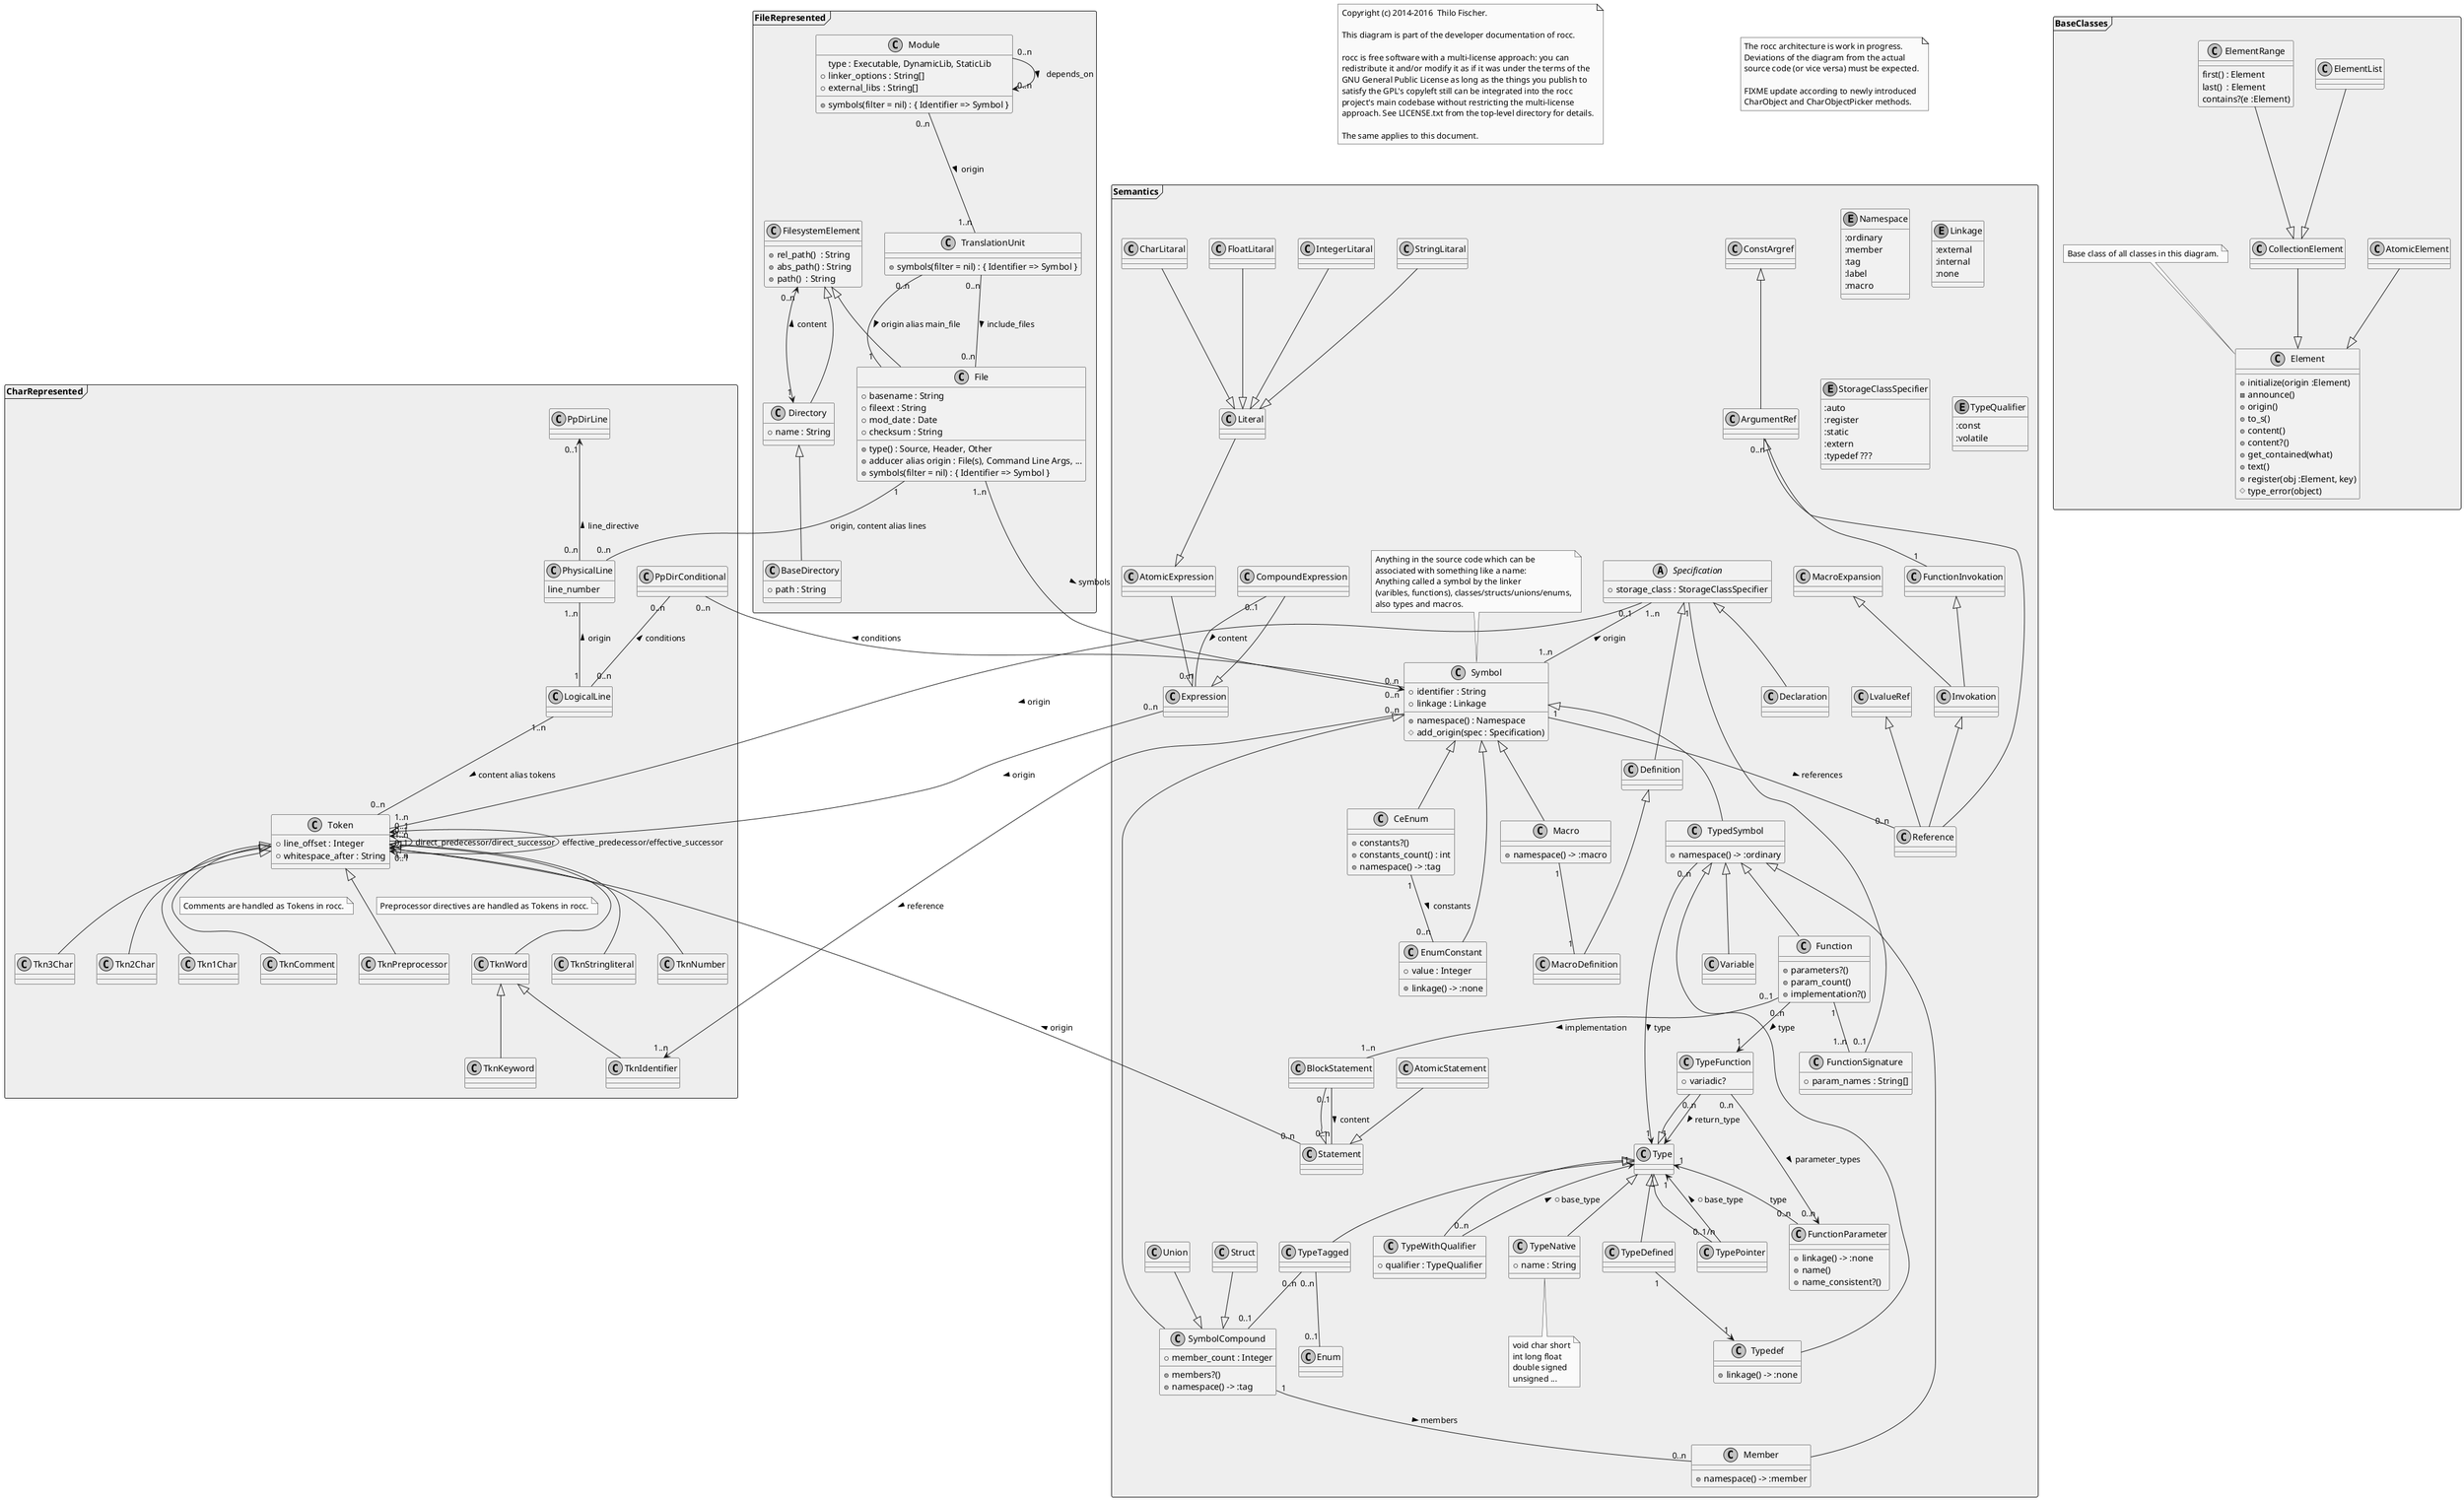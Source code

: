@startuml

note as copyright_note
  Copyright (c) 2014-2016  Thilo Fischer.
  
  This diagram is part of the developer documentation of rocc.
 
  rocc is free software with a multi-license approach: you can
  redistribute it and/or modify it as if it was under the terms of the
  GNU General Public License as long as the things you publish to
  satisfy the GPL's copyleft still can be integrated into the rocc
  project's main codebase without restricting the multi-license
  approach. See LICENSE.txt from the top-level directory for details.
 
  The same applies to this document.
end note

skinparam monochrome true

note as N1
  The rocc architecture is work in progress.
  Deviations of the diagram from the actual
  source code (or vice versa) must be expected.

  FIXME update according to newly introduced
  CharObject and CharObjectPicker methods.
end note

'      =============
package BaseClasses <<Frame>> #EEEEEE {
'      =============

class Element {
  + initialize(origin :Element)
  - announce()
  + origin()
  ' string representation of this element useful to identify it in debugging context
  + to_s()
  ' elements within this element's 'scope'
  + content()
  + content?()
  ' return all elements within this element's 'scope' that match the condition specified by 'what'
  + get_contained(what)
  ' source code representing this element
  + text()
  + register(obj :Element, key)
  # type_error(object)
}
note top: Base class of all classes in this diagram.

class AtomicElement {
  
}
AtomicElement --|>  Element

class CollectionElement {
  
}
CollectionElement --|>  Element

class ElementRange {
  first() : Element
  last()  : Element
  contains?(e :Element)
}
ElementRange --|> CollectionElement

class ElementList {
}
ElementList --|> CollectionElement

'       =============
' endpkg BaseClasses
'       =============
}

'      =================
package FileRepresented <<Frame>> #EEEEEE {
'      =================

class Module {
  type : Executable, DynamicLib, StaticLib
  + symbols(filter = nil) : { Identifier => Symbol }
  + linker_options : String[]
  + external_libs : String[]
}
Module "0..n" --> "0..n" Module : depends_on >

class TranslationUnit {
  + symbols(filter = nil) : { Identifier => Symbol }
}
Module "0..n" -- "1..n" TranslationUnit : origin >

class FilesystemElement {
  ' Relative path of this FilesystemElement wrt its base_directory
  + rel_path()  : String
  ' absolute path to this FilesystemElement
  + abs_path() : String
  ' path as specified by build setup and/or source code
  + path()  : String
}

class File {
  + type() : Source, Header, Other
  ' Filename without directory prefix and without filename extension
  + basename : String
  ' filename extension (excluding the introducing '.' character)
  + fileext : String
  ' Modification time stamp, will be used for quick file modification check
  + mod_date : Date
  ' Checksum on the file content, will be used for sound file modification check
  + checksum : String
  ' From where did the analysis lead rocc to this file? Can be multiple sources.
  + adducer alias origin : File(s), Command Line Args, ...
  + symbols(filter = nil) : { Identifier => Symbol }
}
FilesystemElement <|-- File
TranslationUnit   "0..n"  -- "1" File : origin alias main_file >
TranslationUnit "0..n" -- "0..n" File : include_files >

class Directory {
  + name : String
}
FilesystemElement <|-- Directory
FilesystemElement "0..n" <--> "1" Directory : content <

class BaseDirectory {
  + path : String
}
Directory <|-- BaseDirectory
'' A BaseDirectory's base_directory is the object itself.
'FilesystemElement "0..n" --> "1" BaseDirectory : base_directory

'       =================
' endpkg FileRepresented
'       =================
}

'      =================
package CharRepresented <<Frame>> #EEEEEE {
'      =================

class PhysicalLine {
  line_number
}
File "1" -- "0..n" PhysicalLine : origin, content alias lines
PpDirLine "0..1" <-- "0..n" PhysicalLine : line_directive <

class LogicalLine {
}
PhysicalLine "1..n"  -- "1" LogicalLine : origin <
PpDirConditional "0..n" -- "0..n" LogicalLine : conditions <

class Token {
  + line_offset : Integer
  ' to save alignments over multiple lines when refactoring code and changing the length of a token (planned nice-too-have feature ...)
  + whitespace_after : String
}
LogicalLine "1..n" -- "0..n" Token : content alias tokens >
' The directly previous/next Token, may be any Token in this file
' Multiplicity 0 only allowed at the very beginning/end of a file
Token "0..1" <--> "0..1" Token : direct_predecessor/direct_successor
' The previous/next Token that is not a comment or part of a preprocessor directive, might be a Token from another file
' Multiplicity 0 only allowed at the very beginning/end of a translation unit
Token "0..1" <--> "0..1" Token : effective_predecessor/effective_successor

Token  <|-- TknComment
note on link : Comments are handled as Tokens in rocc.

Token  <|-- TknPreprocessor
note on link : Preprocessor directives are handled as Tokens in rocc.

Token  <|-- TknWord
TknWord <|-- TknKeyword
TknWord <|-- TknIdentifier

Token <|-- TknStringliteral
Token <|-- TknNumber
Token <|-- Tkn3Char
Token <|-- Tkn2Char
Token <|-- Tkn1Char

'       =================
' endpkg CharRepresented
'       =================
}


'      =============
package Semantics <<Frame>> #EEEEEE {
'      =============

' The will be no Specification objects, each Specification is either a Declaration or a Definition
abstract class Specification {
  + storage_class : StorageClassSpecifier
}
Token "1..n" -- "0..1" Specification : origin <

class Declaration {
}
Specification <|-- Declaration

class Definition {
}
Specification <|-- Definition


class Symbol {
  + identifier : String
  + namespace() : Namespace
  + linkage : Linkage
  # add_origin(spec : Specification)
}
note top
  Anything in the source code which can be
  associated with something like a name:
  Anything called a symbol by the linker
  (varibles, functions), classes/structs/unions/enums,
  also types and macros.
end note
Symbol "0..n" <-- "1..n" File : symbols <
PpDirConditional "0..n" -- "0..n" Symbol : conditions <
' All specifications and all usages of a Symbol is a reference to it.
TknIdentifier "1..n" <-- "0..n" Symbol : reference <

Specification "1..n" -- "1..n" Symbol : origin <

enum Namespace {
  :ordinary
  :member
  :tag
  :label
  :macro
}

enum Linkage {
  :external
  :internal
  :none
}


class TypedSymbol {
  + namespace() -> :ordinary
}
Symbol <|-- TypedSymbol
Type "1" <-- "0..n" TypedSymbol : type <

Type <|-- TypeNative
class TypeNative {
  + name : String
}
note bottom
void char short
int long float
double signed
unsigned ...
end note

'Type <|-- TypeCompound
'TypeCompound "0..n" -- "1" SymbolCompound
'Type <|-- TypeEnum
'TypeEnum "0..n" -- "1" Enum
Type <|-- TypeTagged
TypeTagged "0..n" -- "0..1" SymbolCompound
TypeTagged "0..n" -- "0..1" Enum

Type <|-- TypePointer
TypePointer "0..1/n" --> "1" Type : + base_type >

Type <|-- TypeDefined
TypeDefined "1" --> "1" Typedef

'Type <|-- TypeWithStorageClass
'TypeWithStorageClass "0..n" --> "1" Type : + base_type >
'class TypeWithStorageClass {
'  + storage_class : StorageClassSpecifier
'}
enum StorageClassSpecifier {
  :auto
  :register
  :static
  :extern
  :typedef ???
}

Type <|-- TypeWithQualifier
TypeWithQualifier "0..n" --> "1" Type : + base_type >
class TypeWithQualifier {
  + qualifier : TypeQualifier
}
enum TypeQualifier {
  :const
  :volatile
}

class TypeFunction {
  + variadic?
}
Type <|-- TypeFunction
TypeFunction "0..n" --> "1" Type : return_type >
TypeFunction "0..n" --> "0..n" FunctionParameter : parameter_types >

class FunctionParameter {
  + linkage() -> :none
  ' name used in implementation (if available), name used in specification (if unique), nil otherwise
  + name()
  ' same name used in all the function's specifications?
  + name_consistent?()
}
Type "1" <-- "0..n" FunctionParameter : type

TypedSymbol <|-- Typedef
class Typedef {
  + linkage() -> :none
}
TypedSymbol <|-- Variable

class Function {
  ' if param_count > 0
  + parameters?()
  + param_count()
  ' implementation found?
  + implementation?()
}
TypedSymbol <|-- Function
Function "0..1" -- "1..n" BlockStatement : implementation >
Function "0..n" --> "1" TypeFunction : type >


class FunctionSignature {
  + param_names : String[]
}
' Only if it is a function's specification.
Specification "1" -- "0..1" FunctionSignature
Function "1" -- "1..n" FunctionSignature
' FIXME How to handle multiple different but consistent signatures?

class SymbolCompound {
  + members?()
+ member_count : Integer
  + namespace() -> :tag
}
Symbol <|-- SymbolCompound
Struct --|> SymbolCompound
Union  --|> SymbolCompound

class Member {
  + namespace() -> :member
}
TypedSymbol <|-- Member
SymbolCompound "1" -- "0..n" Member : members >

' Naming the class Enum confuses plantuml => CeEnum
class CeEnum {
  + constants?()
  + constants_count() : int
  + namespace() -> :tag
}
Symbol <|-- CeEnum

class EnumConstant {
  + linkage() -> :none
  + value : Integer
}
Symbol <|-- EnumConstant
CeEnum "1" -- "0..n" EnumConstant : constants >

class Macro {
  + namespace() -> :macro
}
Symbol <|-- Macro

class MacroDefinition {
}
Definition <|-- MacroDefinition
Macro "1" -- "1" MacroDefinition

class Statement {
}
' A Token can be associated with more than one Statement due to PP conditionals. (XXX Necessary?)
Statement "0..n" -- "1..n" Token : origin >
AtomicStatement --|> Statement
BlockStatement  --|> Statement
' The BlockStatement being a Function's implementation is the only Statement not associated with a parent BlockStatement.
BlockStatement "0..1" -- "0..n" Statement : content >

class Expression {
}
' A Token can be associated with more than one Expression due to PP conditionals. (XXX Necessary?)
Expression "0..n" -- "1..n" Token : origin >
AtomicExpression --|> Expression
CompoundExpression --|> Expression
CompoundExpression "0..1" -- "0..n" Expression : content >

Literal --|> AtomicExpression
IntegerLitaral --|> Literal
FloatLitaral --|> Literal
CharLitaral --|> Literal
StringLitaral --|> Literal

class Reference {
}
Symbol "1" -- "0..n" Reference : references >

Invokation <|-- Reference
MacroExpansion <|-- Invokation
FunctionInvokation <|-- Invokation

LvalueRef <|-- Reference
ArgumentRef <|-- Reference
ConstArgref <|-- ArgumentRef

ArgumentRef "0..n" -- "1" FunctionInvokation


'       ===========
' endpkg Semantics
'       ===========
}

@enduml
